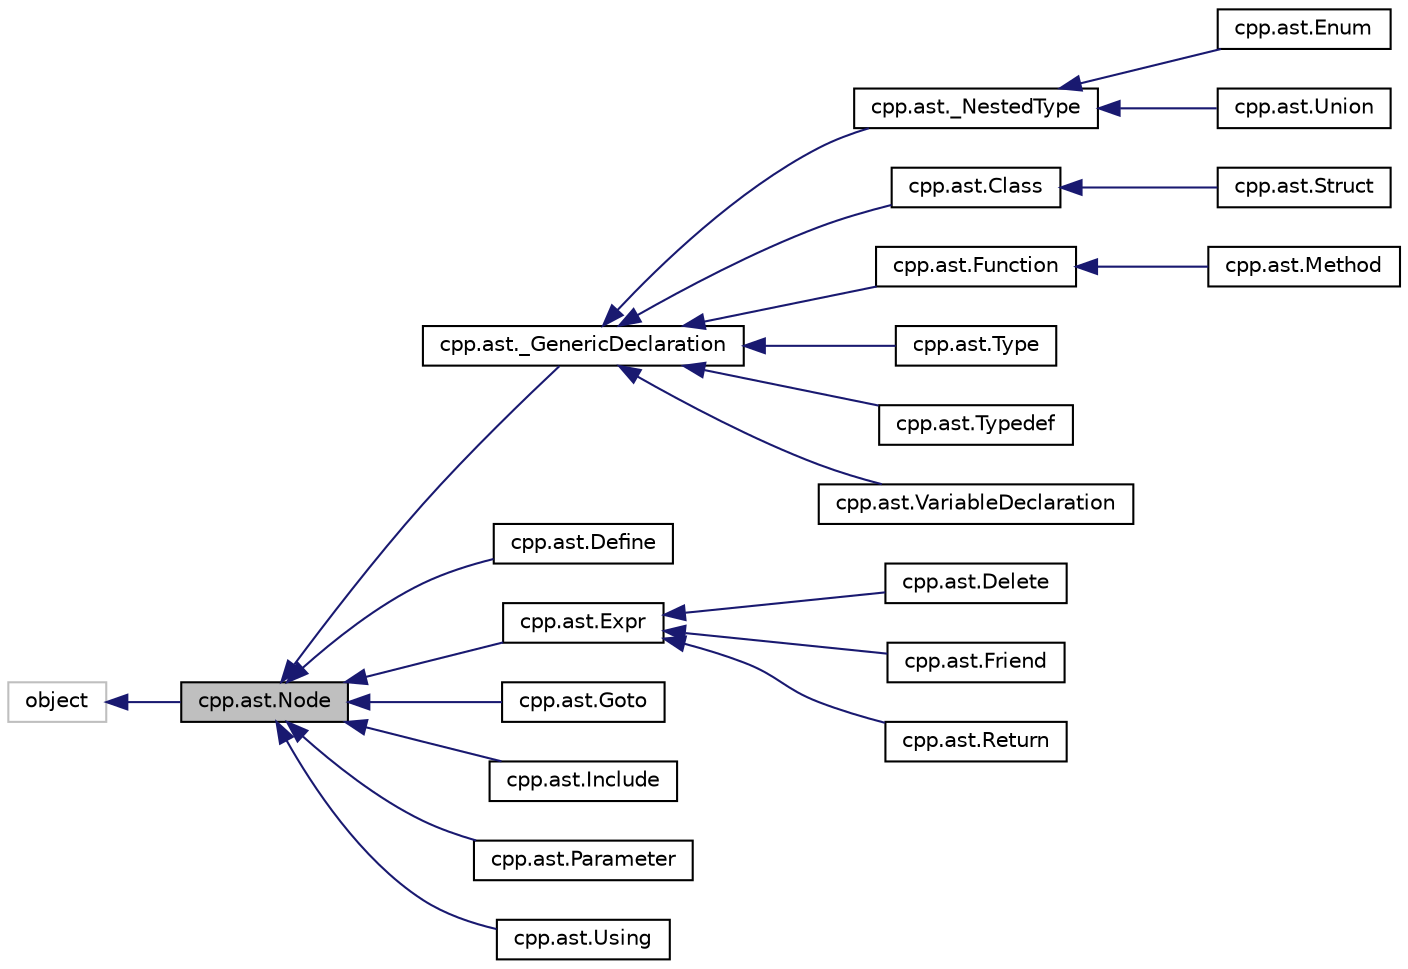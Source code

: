 digraph "cpp.ast.Node"
{
  edge [fontname="Helvetica",fontsize="10",labelfontname="Helvetica",labelfontsize="10"];
  node [fontname="Helvetica",fontsize="10",shape=record];
  rankdir="LR";
  Node0 [label="cpp.ast.Node",height=0.2,width=0.4,color="black", fillcolor="grey75", style="filled", fontcolor="black"];
  Node1 -> Node0 [dir="back",color="midnightblue",fontsize="10",style="solid"];
  Node1 [label="object",height=0.2,width=0.4,color="grey75", fillcolor="white", style="filled"];
  Node0 -> Node2 [dir="back",color="midnightblue",fontsize="10",style="solid"];
  Node2 [label="cpp.ast._GenericDeclaration",height=0.2,width=0.4,color="black", fillcolor="white", style="filled",URL="$classcpp_1_1ast_1_1__GenericDeclaration.html"];
  Node2 -> Node3 [dir="back",color="midnightblue",fontsize="10",style="solid"];
  Node3 [label="cpp.ast._NestedType",height=0.2,width=0.4,color="black", fillcolor="white", style="filled",URL="$classcpp_1_1ast_1_1__NestedType.html"];
  Node3 -> Node4 [dir="back",color="midnightblue",fontsize="10",style="solid"];
  Node4 [label="cpp.ast.Enum",height=0.2,width=0.4,color="black", fillcolor="white", style="filled",URL="$classcpp_1_1ast_1_1Enum.html"];
  Node3 -> Node5 [dir="back",color="midnightblue",fontsize="10",style="solid"];
  Node5 [label="cpp.ast.Union",height=0.2,width=0.4,color="black", fillcolor="white", style="filled",URL="$classcpp_1_1ast_1_1Union.html"];
  Node2 -> Node6 [dir="back",color="midnightblue",fontsize="10",style="solid"];
  Node6 [label="cpp.ast.Class",height=0.2,width=0.4,color="black", fillcolor="white", style="filled",URL="$classcpp_1_1ast_1_1Class.html"];
  Node6 -> Node7 [dir="back",color="midnightblue",fontsize="10",style="solid"];
  Node7 [label="cpp.ast.Struct",height=0.2,width=0.4,color="black", fillcolor="white", style="filled",URL="$classcpp_1_1ast_1_1Struct.html"];
  Node2 -> Node8 [dir="back",color="midnightblue",fontsize="10",style="solid"];
  Node8 [label="cpp.ast.Function",height=0.2,width=0.4,color="black", fillcolor="white", style="filled",URL="$classcpp_1_1ast_1_1Function.html"];
  Node8 -> Node9 [dir="back",color="midnightblue",fontsize="10",style="solid"];
  Node9 [label="cpp.ast.Method",height=0.2,width=0.4,color="black", fillcolor="white", style="filled",URL="$classcpp_1_1ast_1_1Method.html"];
  Node2 -> Node10 [dir="back",color="midnightblue",fontsize="10",style="solid"];
  Node10 [label="cpp.ast.Type",height=0.2,width=0.4,color="black", fillcolor="white", style="filled",URL="$classcpp_1_1ast_1_1Type.html"];
  Node2 -> Node11 [dir="back",color="midnightblue",fontsize="10",style="solid"];
  Node11 [label="cpp.ast.Typedef",height=0.2,width=0.4,color="black", fillcolor="white", style="filled",URL="$classcpp_1_1ast_1_1Typedef.html"];
  Node2 -> Node12 [dir="back",color="midnightblue",fontsize="10",style="solid"];
  Node12 [label="cpp.ast.VariableDeclaration",height=0.2,width=0.4,color="black", fillcolor="white", style="filled",URL="$classcpp_1_1ast_1_1VariableDeclaration.html"];
  Node0 -> Node13 [dir="back",color="midnightblue",fontsize="10",style="solid"];
  Node13 [label="cpp.ast.Define",height=0.2,width=0.4,color="black", fillcolor="white", style="filled",URL="$classcpp_1_1ast_1_1Define.html"];
  Node0 -> Node14 [dir="back",color="midnightblue",fontsize="10",style="solid"];
  Node14 [label="cpp.ast.Expr",height=0.2,width=0.4,color="black", fillcolor="white", style="filled",URL="$classcpp_1_1ast_1_1Expr.html"];
  Node14 -> Node15 [dir="back",color="midnightblue",fontsize="10",style="solid"];
  Node15 [label="cpp.ast.Delete",height=0.2,width=0.4,color="black", fillcolor="white", style="filled",URL="$classcpp_1_1ast_1_1Delete.html"];
  Node14 -> Node16 [dir="back",color="midnightblue",fontsize="10",style="solid"];
  Node16 [label="cpp.ast.Friend",height=0.2,width=0.4,color="black", fillcolor="white", style="filled",URL="$classcpp_1_1ast_1_1Friend.html"];
  Node14 -> Node17 [dir="back",color="midnightblue",fontsize="10",style="solid"];
  Node17 [label="cpp.ast.Return",height=0.2,width=0.4,color="black", fillcolor="white", style="filled",URL="$classcpp_1_1ast_1_1Return.html"];
  Node0 -> Node18 [dir="back",color="midnightblue",fontsize="10",style="solid"];
  Node18 [label="cpp.ast.Goto",height=0.2,width=0.4,color="black", fillcolor="white", style="filled",URL="$classcpp_1_1ast_1_1Goto.html"];
  Node0 -> Node19 [dir="back",color="midnightblue",fontsize="10",style="solid"];
  Node19 [label="cpp.ast.Include",height=0.2,width=0.4,color="black", fillcolor="white", style="filled",URL="$classcpp_1_1ast_1_1Include.html"];
  Node0 -> Node20 [dir="back",color="midnightblue",fontsize="10",style="solid"];
  Node20 [label="cpp.ast.Parameter",height=0.2,width=0.4,color="black", fillcolor="white", style="filled",URL="$classcpp_1_1ast_1_1Parameter.html"];
  Node0 -> Node21 [dir="back",color="midnightblue",fontsize="10",style="solid"];
  Node21 [label="cpp.ast.Using",height=0.2,width=0.4,color="black", fillcolor="white", style="filled",URL="$classcpp_1_1ast_1_1Using.html"];
}
